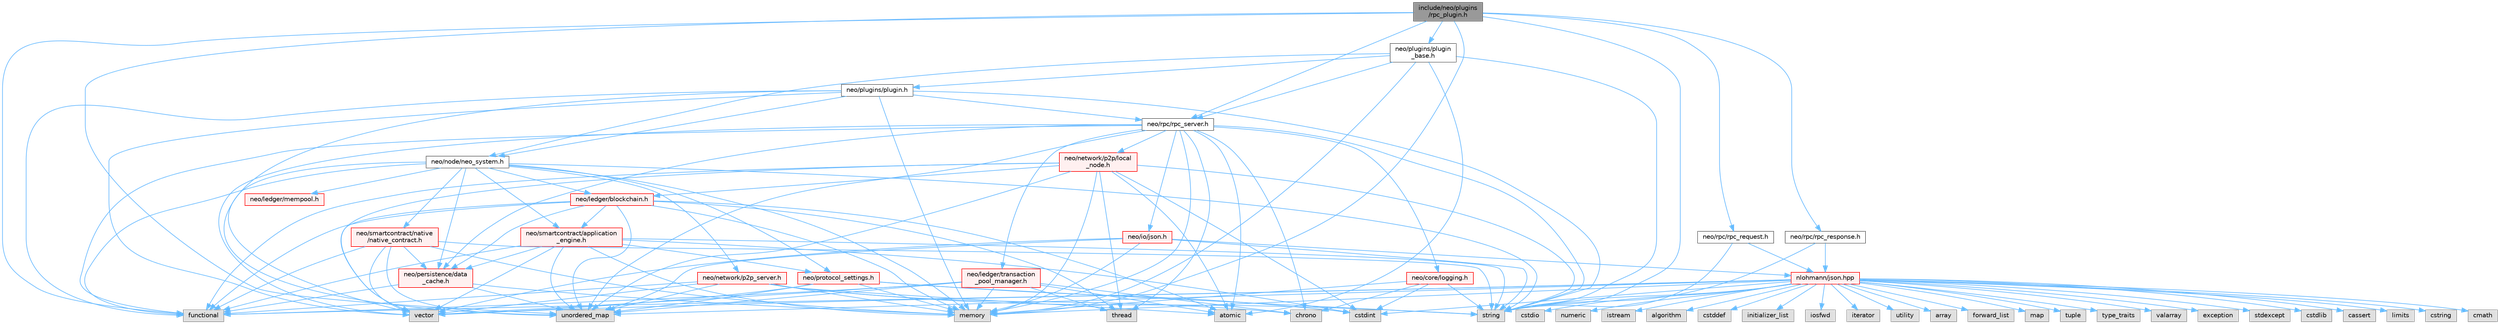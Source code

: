 digraph "include/neo/plugins/rpc_plugin.h"
{
 // LATEX_PDF_SIZE
  bgcolor="transparent";
  edge [fontname=Helvetica,fontsize=10,labelfontname=Helvetica,labelfontsize=10];
  node [fontname=Helvetica,fontsize=10,shape=box,height=0.2,width=0.4];
  Node1 [id="Node000001",label="include/neo/plugins\l/rpc_plugin.h",height=0.2,width=0.4,color="gray40", fillcolor="grey60", style="filled", fontcolor="black",tooltip=" "];
  Node1 -> Node2 [id="edge1_Node000001_Node000002",color="steelblue1",style="solid",tooltip=" "];
  Node2 [id="Node000002",label="neo/plugins/plugin\l_base.h",height=0.2,width=0.4,color="grey40", fillcolor="white", style="filled",URL="$plugin__base_8h.html",tooltip=" "];
  Node2 -> Node3 [id="edge2_Node000002_Node000003",color="steelblue1",style="solid",tooltip=" "];
  Node3 [id="Node000003",label="neo/node/neo_system.h",height=0.2,width=0.4,color="grey40", fillcolor="white", style="filled",URL="$node_2neo__system_8h.html",tooltip=" "];
  Node3 -> Node4 [id="edge3_Node000003_Node000004",color="steelblue1",style="solid",tooltip=" "];
  Node4 [id="Node000004",label="neo/ledger/blockchain.h",height=0.2,width=0.4,color="red", fillcolor="#FFF0F0", style="filled",URL="$blockchain_8h.html",tooltip=" "];
  Node4 -> Node73 [id="edge4_Node000004_Node000073",color="steelblue1",style="solid",tooltip=" "];
  Node73 [id="Node000073",label="neo/persistence/data\l_cache.h",height=0.2,width=0.4,color="red", fillcolor="#FFF0F0", style="filled",URL="$data__cache_8h.html",tooltip=" "];
  Node73 -> Node17 [id="edge5_Node000073_Node000017",color="steelblue1",style="solid",tooltip=" "];
  Node17 [id="Node000017",label="functional",height=0.2,width=0.4,color="grey60", fillcolor="#E0E0E0", style="filled",tooltip=" "];
  Node73 -> Node14 [id="edge6_Node000073_Node000014",color="steelblue1",style="solid",tooltip=" "];
  Node14 [id="Node000014",label="memory",height=0.2,width=0.4,color="grey60", fillcolor="#E0E0E0", style="filled",tooltip=" "];
  Node73 -> Node39 [id="edge7_Node000073_Node000039",color="steelblue1",style="solid",tooltip=" "];
  Node39 [id="Node000039",label="unordered_map",height=0.2,width=0.4,color="grey60", fillcolor="#E0E0E0", style="filled",tooltip=" "];
  Node4 -> Node90 [id="edge8_Node000004_Node000090",color="steelblue1",style="solid",tooltip=" "];
  Node90 [id="Node000090",label="neo/smartcontract/application\l_engine.h",height=0.2,width=0.4,color="red", fillcolor="#FFF0F0", style="filled",URL="$application__engine_8h.html",tooltip=" "];
  Node90 -> Node73 [id="edge9_Node000090_Node000073",color="steelblue1",style="solid",tooltip=" "];
  Node90 -> Node91 [id="edge10_Node000090_Node000091",color="steelblue1",style="solid",tooltip=" "];
  Node91 [id="Node000091",label="neo/protocol_settings.h",height=0.2,width=0.4,color="red", fillcolor="#FFF0F0", style="filled",URL="$protocol__settings_8h.html",tooltip=" "];
  Node91 -> Node8 [id="edge11_Node000091_Node000008",color="steelblue1",style="solid",tooltip=" "];
  Node8 [id="Node000008",label="cstdint",height=0.2,width=0.4,color="grey60", fillcolor="#E0E0E0", style="filled",tooltip=" "];
  Node91 -> Node14 [id="edge12_Node000091_Node000014",color="steelblue1",style="solid",tooltip=" "];
  Node91 -> Node11 [id="edge13_Node000091_Node000011",color="steelblue1",style="solid",tooltip=" "];
  Node11 [id="Node000011",label="string",height=0.2,width=0.4,color="grey60", fillcolor="#E0E0E0", style="filled",tooltip=" "];
  Node91 -> Node39 [id="edge14_Node000091_Node000039",color="steelblue1",style="solid",tooltip=" "];
  Node91 -> Node12 [id="edge15_Node000091_Node000012",color="steelblue1",style="solid",tooltip=" "];
  Node12 [id="Node000012",label="vector",height=0.2,width=0.4,color="grey60", fillcolor="#E0E0E0", style="filled",tooltip=" "];
  Node90 -> Node8 [id="edge16_Node000090_Node000008",color="steelblue1",style="solid",tooltip=" "];
  Node90 -> Node17 [id="edge17_Node000090_Node000017",color="steelblue1",style="solid",tooltip=" "];
  Node90 -> Node14 [id="edge18_Node000090_Node000014",color="steelblue1",style="solid",tooltip=" "];
  Node90 -> Node11 [id="edge19_Node000090_Node000011",color="steelblue1",style="solid",tooltip=" "];
  Node90 -> Node39 [id="edge20_Node000090_Node000039",color="steelblue1",style="solid",tooltip=" "];
  Node90 -> Node12 [id="edge21_Node000090_Node000012",color="steelblue1",style="solid",tooltip=" "];
  Node4 -> Node112 [id="edge22_Node000004_Node000112",color="steelblue1",style="solid",tooltip=" "];
  Node112 [id="Node000112",label="atomic",height=0.2,width=0.4,color="grey60", fillcolor="#E0E0E0", style="filled",tooltip=" "];
  Node4 -> Node17 [id="edge23_Node000004_Node000017",color="steelblue1",style="solid",tooltip=" "];
  Node4 -> Node14 [id="edge24_Node000004_Node000014",color="steelblue1",style="solid",tooltip=" "];
  Node4 -> Node115 [id="edge25_Node000004_Node000115",color="steelblue1",style="solid",tooltip=" "];
  Node115 [id="Node000115",label="thread",height=0.2,width=0.4,color="grey60", fillcolor="#E0E0E0", style="filled",tooltip=" "];
  Node4 -> Node39 [id="edge26_Node000004_Node000039",color="steelblue1",style="solid",tooltip=" "];
  Node4 -> Node12 [id="edge27_Node000004_Node000012",color="steelblue1",style="solid",tooltip=" "];
  Node3 -> Node116 [id="edge28_Node000003_Node000116",color="steelblue1",style="solid",tooltip=" "];
  Node116 [id="Node000116",label="neo/ledger/mempool.h",height=0.2,width=0.4,color="red", fillcolor="#FFF0F0", style="filled",URL="$mempool_8h.html",tooltip=" "];
  Node3 -> Node120 [id="edge29_Node000003_Node000120",color="steelblue1",style="solid",tooltip=" "];
  Node120 [id="Node000120",label="neo/network/p2p_server.h",height=0.2,width=0.4,color="red", fillcolor="#FFF0F0", style="filled",URL="$p2p__server_8h.html",tooltip=" "];
  Node120 -> Node112 [id="edge30_Node000120_Node000112",color="steelblue1",style="solid",tooltip=" "];
  Node120 -> Node68 [id="edge31_Node000120_Node000068",color="steelblue1",style="solid",tooltip=" "];
  Node68 [id="Node000068",label="chrono",height=0.2,width=0.4,color="grey60", fillcolor="#E0E0E0", style="filled",tooltip=" "];
  Node120 -> Node17 [id="edge32_Node000120_Node000017",color="steelblue1",style="solid",tooltip=" "];
  Node120 -> Node14 [id="edge33_Node000120_Node000014",color="steelblue1",style="solid",tooltip=" "];
  Node120 -> Node11 [id="edge34_Node000120_Node000011",color="steelblue1",style="solid",tooltip=" "];
  Node120 -> Node39 [id="edge35_Node000120_Node000039",color="steelblue1",style="solid",tooltip=" "];
  Node120 -> Node12 [id="edge36_Node000120_Node000012",color="steelblue1",style="solid",tooltip=" "];
  Node3 -> Node73 [id="edge37_Node000003_Node000073",color="steelblue1",style="solid",tooltip=" "];
  Node3 -> Node91 [id="edge38_Node000003_Node000091",color="steelblue1",style="solid",tooltip=" "];
  Node3 -> Node90 [id="edge39_Node000003_Node000090",color="steelblue1",style="solid",tooltip=" "];
  Node3 -> Node139 [id="edge40_Node000003_Node000139",color="steelblue1",style="solid",tooltip=" "];
  Node139 [id="Node000139",label="neo/smartcontract/native\l/native_contract.h",height=0.2,width=0.4,color="red", fillcolor="#FFF0F0", style="filled",URL="$native_2native__contract_8h.html",tooltip=" "];
  Node139 -> Node73 [id="edge41_Node000139_Node000073",color="steelblue1",style="solid",tooltip=" "];
  Node139 -> Node17 [id="edge42_Node000139_Node000017",color="steelblue1",style="solid",tooltip=" "];
  Node139 -> Node14 [id="edge43_Node000139_Node000014",color="steelblue1",style="solid",tooltip=" "];
  Node139 -> Node11 [id="edge44_Node000139_Node000011",color="steelblue1",style="solid",tooltip=" "];
  Node139 -> Node39 [id="edge45_Node000139_Node000039",color="steelblue1",style="solid",tooltip=" "];
  Node139 -> Node12 [id="edge46_Node000139_Node000012",color="steelblue1",style="solid",tooltip=" "];
  Node3 -> Node17 [id="edge47_Node000003_Node000017",color="steelblue1",style="solid",tooltip=" "];
  Node3 -> Node14 [id="edge48_Node000003_Node000014",color="steelblue1",style="solid",tooltip=" "];
  Node3 -> Node11 [id="edge49_Node000003_Node000011",color="steelblue1",style="solid",tooltip=" "];
  Node3 -> Node12 [id="edge50_Node000003_Node000012",color="steelblue1",style="solid",tooltip=" "];
  Node2 -> Node140 [id="edge51_Node000002_Node000140",color="steelblue1",style="solid",tooltip=" "];
  Node140 [id="Node000140",label="neo/plugins/plugin.h",height=0.2,width=0.4,color="grey40", fillcolor="white", style="filled",URL="$plugins_2plugin_8h.html",tooltip=" "];
  Node140 -> Node3 [id="edge52_Node000140_Node000003",color="steelblue1",style="solid",tooltip=" "];
  Node140 -> Node141 [id="edge53_Node000140_Node000141",color="steelblue1",style="solid",tooltip=" "];
  Node141 [id="Node000141",label="neo/rpc/rpc_server.h",height=0.2,width=0.4,color="grey40", fillcolor="white", style="filled",URL="$rpc__server_8h.html",tooltip=" "];
  Node141 -> Node142 [id="edge54_Node000141_Node000142",color="steelblue1",style="solid",tooltip=" "];
  Node142 [id="Node000142",label="neo/core/logging.h",height=0.2,width=0.4,color="red", fillcolor="#FFF0F0", style="filled",URL="$core_2logging_8h.html",tooltip=" "];
  Node142 -> Node68 [id="edge55_Node000142_Node000068",color="steelblue1",style="solid",tooltip=" "];
  Node142 -> Node8 [id="edge56_Node000142_Node000008",color="steelblue1",style="solid",tooltip=" "];
  Node142 -> Node14 [id="edge57_Node000142_Node000014",color="steelblue1",style="solid",tooltip=" "];
  Node142 -> Node11 [id="edge58_Node000142_Node000011",color="steelblue1",style="solid",tooltip=" "];
  Node141 -> Node144 [id="edge59_Node000141_Node000144",color="steelblue1",style="solid",tooltip=" "];
  Node144 [id="Node000144",label="neo/io/json.h",height=0.2,width=0.4,color="red", fillcolor="#FFF0F0", style="filled",URL="$io_2json_8h.html",tooltip=" "];
  Node144 -> Node14 [id="edge60_Node000144_Node000014",color="steelblue1",style="solid",tooltip=" "];
  Node144 -> Node29 [id="edge61_Node000144_Node000029",color="steelblue1",style="solid",tooltip=" "];
  Node29 [id="Node000029",label="nlohmann/json.hpp",height=0.2,width=0.4,color="red", fillcolor="#FFF0F0", style="filled",URL="$json_8hpp.html",tooltip=" "];
  Node29 -> Node30 [id="edge62_Node000029_Node000030",color="steelblue1",style="solid",tooltip=" "];
  Node30 [id="Node000030",label="algorithm",height=0.2,width=0.4,color="grey60", fillcolor="#E0E0E0", style="filled",tooltip=" "];
  Node29 -> Node19 [id="edge63_Node000029_Node000019",color="steelblue1",style="solid",tooltip=" "];
  Node19 [id="Node000019",label="cstddef",height=0.2,width=0.4,color="grey60", fillcolor="#E0E0E0", style="filled",tooltip=" "];
  Node29 -> Node17 [id="edge64_Node000029_Node000017",color="steelblue1",style="solid",tooltip=" "];
  Node29 -> Node31 [id="edge65_Node000029_Node000031",color="steelblue1",style="solid",tooltip=" "];
  Node31 [id="Node000031",label="initializer_list",height=0.2,width=0.4,color="grey60", fillcolor="#E0E0E0", style="filled",tooltip=" "];
  Node29 -> Node32 [id="edge66_Node000029_Node000032",color="steelblue1",style="solid",tooltip=" "];
  Node32 [id="Node000032",label="iosfwd",height=0.2,width=0.4,color="grey60", fillcolor="#E0E0E0", style="filled",tooltip=" "];
  Node29 -> Node33 [id="edge67_Node000029_Node000033",color="steelblue1",style="solid",tooltip=" "];
  Node33 [id="Node000033",label="iterator",height=0.2,width=0.4,color="grey60", fillcolor="#E0E0E0", style="filled",tooltip=" "];
  Node29 -> Node14 [id="edge68_Node000029_Node000014",color="steelblue1",style="solid",tooltip=" "];
  Node29 -> Node11 [id="edge69_Node000029_Node000011",color="steelblue1",style="solid",tooltip=" "];
  Node29 -> Node34 [id="edge70_Node000029_Node000034",color="steelblue1",style="solid",tooltip=" "];
  Node34 [id="Node000034",label="utility",height=0.2,width=0.4,color="grey60", fillcolor="#E0E0E0", style="filled",tooltip=" "];
  Node29 -> Node12 [id="edge71_Node000029_Node000012",color="steelblue1",style="solid",tooltip=" "];
  Node29 -> Node16 [id="edge72_Node000029_Node000016",color="steelblue1",style="solid",tooltip=" "];
  Node16 [id="Node000016",label="array",height=0.2,width=0.4,color="grey60", fillcolor="#E0E0E0", style="filled",tooltip=" "];
  Node29 -> Node35 [id="edge73_Node000029_Node000035",color="steelblue1",style="solid",tooltip=" "];
  Node35 [id="Node000035",label="forward_list",height=0.2,width=0.4,color="grey60", fillcolor="#E0E0E0", style="filled",tooltip=" "];
  Node29 -> Node36 [id="edge74_Node000029_Node000036",color="steelblue1",style="solid",tooltip=" "];
  Node36 [id="Node000036",label="map",height=0.2,width=0.4,color="grey60", fillcolor="#E0E0E0", style="filled",tooltip=" "];
  Node29 -> Node37 [id="edge75_Node000029_Node000037",color="steelblue1",style="solid",tooltip=" "];
  Node37 [id="Node000037",label="tuple",height=0.2,width=0.4,color="grey60", fillcolor="#E0E0E0", style="filled",tooltip=" "];
  Node29 -> Node38 [id="edge76_Node000029_Node000038",color="steelblue1",style="solid",tooltip=" "];
  Node38 [id="Node000038",label="type_traits",height=0.2,width=0.4,color="grey60", fillcolor="#E0E0E0", style="filled",tooltip=" "];
  Node29 -> Node39 [id="edge77_Node000029_Node000039",color="steelblue1",style="solid",tooltip=" "];
  Node29 -> Node40 [id="edge78_Node000029_Node000040",color="steelblue1",style="solid",tooltip=" "];
  Node40 [id="Node000040",label="valarray",height=0.2,width=0.4,color="grey60", fillcolor="#E0E0E0", style="filled",tooltip=" "];
  Node29 -> Node41 [id="edge79_Node000029_Node000041",color="steelblue1",style="solid",tooltip=" "];
  Node41 [id="Node000041",label="exception",height=0.2,width=0.4,color="grey60", fillcolor="#E0E0E0", style="filled",tooltip=" "];
  Node29 -> Node10 [id="edge80_Node000029_Node000010",color="steelblue1",style="solid",tooltip=" "];
  Node10 [id="Node000010",label="stdexcept",height=0.2,width=0.4,color="grey60", fillcolor="#E0E0E0", style="filled",tooltip=" "];
  Node29 -> Node8 [id="edge81_Node000029_Node000008",color="steelblue1",style="solid",tooltip=" "];
  Node29 -> Node42 [id="edge82_Node000029_Node000042",color="steelblue1",style="solid",tooltip=" "];
  Node42 [id="Node000042",label="cstdlib",height=0.2,width=0.4,color="grey60", fillcolor="#E0E0E0", style="filled",tooltip=" "];
  Node29 -> Node43 [id="edge83_Node000029_Node000043",color="steelblue1",style="solid",tooltip=" "];
  Node43 [id="Node000043",label="cassert",height=0.2,width=0.4,color="grey60", fillcolor="#E0E0E0", style="filled",tooltip=" "];
  Node29 -> Node24 [id="edge84_Node000029_Node000024",color="steelblue1",style="solid",tooltip=" "];
  Node24 [id="Node000024",label="limits",height=0.2,width=0.4,color="grey60", fillcolor="#E0E0E0", style="filled",tooltip=" "];
  Node29 -> Node9 [id="edge85_Node000029_Node000009",color="steelblue1",style="solid",tooltip=" "];
  Node9 [id="Node000009",label="cstring",height=0.2,width=0.4,color="grey60", fillcolor="#E0E0E0", style="filled",tooltip=" "];
  Node29 -> Node44 [id="edge86_Node000029_Node000044",color="steelblue1",style="solid",tooltip=" "];
  Node44 [id="Node000044",label="cmath",height=0.2,width=0.4,color="grey60", fillcolor="#E0E0E0", style="filled",tooltip=" "];
  Node29 -> Node45 [id="edge87_Node000029_Node000045",color="steelblue1",style="solid",tooltip=" "];
  Node45 [id="Node000045",label="cstdio",height=0.2,width=0.4,color="grey60", fillcolor="#E0E0E0", style="filled",tooltip=" "];
  Node29 -> Node46 [id="edge88_Node000029_Node000046",color="steelblue1",style="solid",tooltip=" "];
  Node46 [id="Node000046",label="numeric",height=0.2,width=0.4,color="grey60", fillcolor="#E0E0E0", style="filled",tooltip=" "];
  Node29 -> Node25 [id="edge89_Node000029_Node000025",color="steelblue1",style="solid",tooltip=" "];
  Node25 [id="Node000025",label="istream",height=0.2,width=0.4,color="grey60", fillcolor="#E0E0E0", style="filled",tooltip=" "];
  Node144 -> Node11 [id="edge90_Node000144_Node000011",color="steelblue1",style="solid",tooltip=" "];
  Node144 -> Node39 [id="edge91_Node000144_Node000039",color="steelblue1",style="solid",tooltip=" "];
  Node144 -> Node12 [id="edge92_Node000144_Node000012",color="steelblue1",style="solid",tooltip=" "];
  Node141 -> Node145 [id="edge93_Node000141_Node000145",color="steelblue1",style="solid",tooltip=" "];
  Node145 [id="Node000145",label="neo/ledger/transaction\l_pool_manager.h",height=0.2,width=0.4,color="red", fillcolor="#FFF0F0", style="filled",URL="$transaction__pool__manager_8h.html",tooltip=" "];
  Node145 -> Node112 [id="edge94_Node000145_Node000112",color="steelblue1",style="solid",tooltip=" "];
  Node145 -> Node68 [id="edge95_Node000145_Node000068",color="steelblue1",style="solid",tooltip=" "];
  Node145 -> Node17 [id="edge96_Node000145_Node000017",color="steelblue1",style="solid",tooltip=" "];
  Node145 -> Node14 [id="edge97_Node000145_Node000014",color="steelblue1",style="solid",tooltip=" "];
  Node145 -> Node115 [id="edge98_Node000145_Node000115",color="steelblue1",style="solid",tooltip=" "];
  Node145 -> Node39 [id="edge99_Node000145_Node000039",color="steelblue1",style="solid",tooltip=" "];
  Node145 -> Node12 [id="edge100_Node000145_Node000012",color="steelblue1",style="solid",tooltip=" "];
  Node141 -> Node146 [id="edge101_Node000141_Node000146",color="steelblue1",style="solid",tooltip=" "];
  Node146 [id="Node000146",label="neo/network/p2p/local\l_node.h",height=0.2,width=0.4,color="red", fillcolor="#FFF0F0", style="filled",URL="$local__node_8h.html",tooltip=" "];
  Node146 -> Node4 [id="edge102_Node000146_Node000004",color="steelblue1",style="solid",tooltip=" "];
  Node146 -> Node112 [id="edge103_Node000146_Node000112",color="steelblue1",style="solid",tooltip=" "];
  Node146 -> Node8 [id="edge104_Node000146_Node000008",color="steelblue1",style="solid",tooltip=" "];
  Node146 -> Node17 [id="edge105_Node000146_Node000017",color="steelblue1",style="solid",tooltip=" "];
  Node146 -> Node14 [id="edge106_Node000146_Node000014",color="steelblue1",style="solid",tooltip=" "];
  Node146 -> Node11 [id="edge107_Node000146_Node000011",color="steelblue1",style="solid",tooltip=" "];
  Node146 -> Node115 [id="edge108_Node000146_Node000115",color="steelblue1",style="solid",tooltip=" "];
  Node146 -> Node39 [id="edge109_Node000146_Node000039",color="steelblue1",style="solid",tooltip=" "];
  Node146 -> Node12 [id="edge110_Node000146_Node000012",color="steelblue1",style="solid",tooltip=" "];
  Node141 -> Node73 [id="edge111_Node000141_Node000073",color="steelblue1",style="solid",tooltip=" "];
  Node141 -> Node112 [id="edge112_Node000141_Node000112",color="steelblue1",style="solid",tooltip=" "];
  Node141 -> Node68 [id="edge113_Node000141_Node000068",color="steelblue1",style="solid",tooltip=" "];
  Node141 -> Node17 [id="edge114_Node000141_Node000017",color="steelblue1",style="solid",tooltip=" "];
  Node141 -> Node14 [id="edge115_Node000141_Node000014",color="steelblue1",style="solid",tooltip=" "];
  Node141 -> Node11 [id="edge116_Node000141_Node000011",color="steelblue1",style="solid",tooltip=" "];
  Node141 -> Node115 [id="edge117_Node000141_Node000115",color="steelblue1",style="solid",tooltip=" "];
  Node141 -> Node39 [id="edge118_Node000141_Node000039",color="steelblue1",style="solid",tooltip=" "];
  Node141 -> Node12 [id="edge119_Node000141_Node000012",color="steelblue1",style="solid",tooltip=" "];
  Node140 -> Node17 [id="edge120_Node000140_Node000017",color="steelblue1",style="solid",tooltip=" "];
  Node140 -> Node14 [id="edge121_Node000140_Node000014",color="steelblue1",style="solid",tooltip=" "];
  Node140 -> Node11 [id="edge122_Node000140_Node000011",color="steelblue1",style="solid",tooltip=" "];
  Node140 -> Node39 [id="edge123_Node000140_Node000039",color="steelblue1",style="solid",tooltip=" "];
  Node140 -> Node12 [id="edge124_Node000140_Node000012",color="steelblue1",style="solid",tooltip=" "];
  Node2 -> Node141 [id="edge125_Node000002_Node000141",color="steelblue1",style="solid",tooltip=" "];
  Node2 -> Node112 [id="edge126_Node000002_Node000112",color="steelblue1",style="solid",tooltip=" "];
  Node2 -> Node14 [id="edge127_Node000002_Node000014",color="steelblue1",style="solid",tooltip=" "];
  Node2 -> Node11 [id="edge128_Node000002_Node000011",color="steelblue1",style="solid",tooltip=" "];
  Node1 -> Node175 [id="edge129_Node000001_Node000175",color="steelblue1",style="solid",tooltip=" "];
  Node175 [id="Node000175",label="neo/rpc/rpc_request.h",height=0.2,width=0.4,color="grey40", fillcolor="white", style="filled",URL="$rpc__request_8h.html",tooltip=" "];
  Node175 -> Node29 [id="edge130_Node000175_Node000029",color="steelblue1",style="solid",tooltip=" "];
  Node175 -> Node11 [id="edge131_Node000175_Node000011",color="steelblue1",style="solid",tooltip=" "];
  Node1 -> Node176 [id="edge132_Node000001_Node000176",color="steelblue1",style="solid",tooltip=" "];
  Node176 [id="Node000176",label="neo/rpc/rpc_response.h",height=0.2,width=0.4,color="grey40", fillcolor="white", style="filled",URL="$rpc__response_8h.html",tooltip=" "];
  Node176 -> Node29 [id="edge133_Node000176_Node000029",color="steelblue1",style="solid",tooltip=" "];
  Node176 -> Node11 [id="edge134_Node000176_Node000011",color="steelblue1",style="solid",tooltip=" "];
  Node1 -> Node141 [id="edge135_Node000001_Node000141",color="steelblue1",style="solid",tooltip=" "];
  Node1 -> Node17 [id="edge136_Node000001_Node000017",color="steelblue1",style="solid",tooltip=" "];
  Node1 -> Node14 [id="edge137_Node000001_Node000014",color="steelblue1",style="solid",tooltip=" "];
  Node1 -> Node11 [id="edge138_Node000001_Node000011",color="steelblue1",style="solid",tooltip=" "];
  Node1 -> Node39 [id="edge139_Node000001_Node000039",color="steelblue1",style="solid",tooltip=" "];
}

